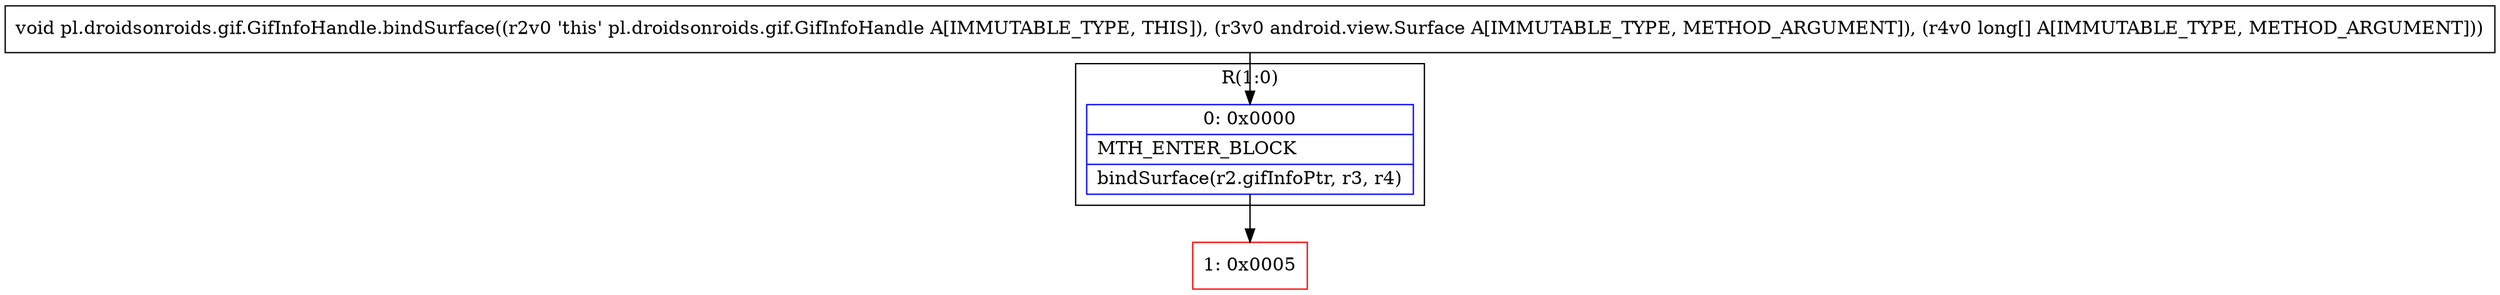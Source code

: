 digraph "CFG forpl.droidsonroids.gif.GifInfoHandle.bindSurface(Landroid\/view\/Surface;[J)V" {
subgraph cluster_Region_936428163 {
label = "R(1:0)";
node [shape=record,color=blue];
Node_0 [shape=record,label="{0\:\ 0x0000|MTH_ENTER_BLOCK\l|bindSurface(r2.gifInfoPtr, r3, r4)\l}"];
}
Node_1 [shape=record,color=red,label="{1\:\ 0x0005}"];
MethodNode[shape=record,label="{void pl.droidsonroids.gif.GifInfoHandle.bindSurface((r2v0 'this' pl.droidsonroids.gif.GifInfoHandle A[IMMUTABLE_TYPE, THIS]), (r3v0 android.view.Surface A[IMMUTABLE_TYPE, METHOD_ARGUMENT]), (r4v0 long[] A[IMMUTABLE_TYPE, METHOD_ARGUMENT])) }"];
MethodNode -> Node_0;
Node_0 -> Node_1;
}

